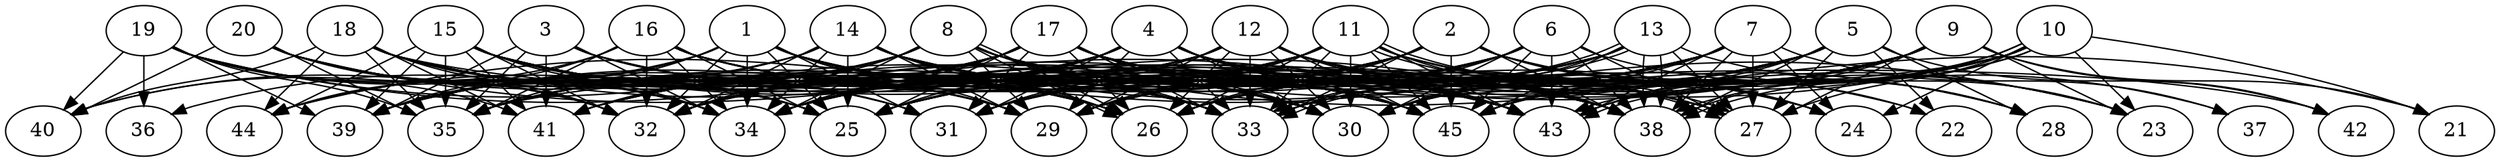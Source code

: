 // DAG automatically generated by daggen at Thu Oct  3 14:07:23 2019
// ./daggen --dot -n 45 --ccr 0.4 --fat 0.9 --regular 0.5 --density 0.9 --mindata 5242880 --maxdata 52428800 
digraph G {
  1 [size="20144640", alpha="0.18", expect_size="8057856"] 
  1 -> 25 [size ="8057856"]
  1 -> 26 [size ="8057856"]
  1 -> 27 [size ="8057856"]
  1 -> 29 [size ="8057856"]
  1 -> 30 [size ="8057856"]
  1 -> 31 [size ="8057856"]
  1 -> 32 [size ="8057856"]
  1 -> 34 [size ="8057856"]
  1 -> 35 [size ="8057856"]
  1 -> 38 [size ="8057856"]
  1 -> 39 [size ="8057856"]
  1 -> 40 [size ="8057856"]
  1 -> 45 [size ="8057856"]
  2 [size="101634560", alpha="0.03", expect_size="40653824"] 
  2 -> 22 [size ="40653824"]
  2 -> 24 [size ="40653824"]
  2 -> 26 [size ="40653824"]
  2 -> 28 [size ="40653824"]
  2 -> 29 [size ="40653824"]
  2 -> 31 [size ="40653824"]
  2 -> 32 [size ="40653824"]
  2 -> 33 [size ="40653824"]
  2 -> 34 [size ="40653824"]
  2 -> 35 [size ="40653824"]
  2 -> 37 [size ="40653824"]
  2 -> 38 [size ="40653824"]
  2 -> 41 [size ="40653824"]
  2 -> 45 [size ="40653824"]
  3 [size="54586880", alpha="0.09", expect_size="21834752"] 
  3 -> 29 [size ="21834752"]
  3 -> 33 [size ="21834752"]
  3 -> 34 [size ="21834752"]
  3 -> 35 [size ="21834752"]
  3 -> 38 [size ="21834752"]
  3 -> 39 [size ="21834752"]
  3 -> 41 [size ="21834752"]
  3 -> 45 [size ="21834752"]
  4 [size="107947520", alpha="0.00", expect_size="43179008"] 
  4 -> 25 [size ="43179008"]
  4 -> 27 [size ="43179008"]
  4 -> 28 [size ="43179008"]
  4 -> 29 [size ="43179008"]
  4 -> 30 [size ="43179008"]
  4 -> 31 [size ="43179008"]
  4 -> 32 [size ="43179008"]
  4 -> 33 [size ="43179008"]
  4 -> 34 [size ="43179008"]
  4 -> 35 [size ="43179008"]
  4 -> 38 [size ="43179008"]
  4 -> 39 [size ="43179008"]
  4 -> 43 [size ="43179008"]
  4 -> 45 [size ="43179008"]
  5 [size="121208320", alpha="0.15", expect_size="48483328"] 
  5 -> 22 [size ="48483328"]
  5 -> 25 [size ="48483328"]
  5 -> 26 [size ="48483328"]
  5 -> 27 [size ="48483328"]
  5 -> 28 [size ="48483328"]
  5 -> 29 [size ="48483328"]
  5 -> 30 [size ="48483328"]
  5 -> 32 [size ="48483328"]
  5 -> 33 [size ="48483328"]
  5 -> 34 [size ="48483328"]
  5 -> 38 [size ="48483328"]
  5 -> 42 [size ="48483328"]
  5 -> 43 [size ="48483328"]
  5 -> 45 [size ="48483328"]
  6 [size="122073600", alpha="0.16", expect_size="48829440"] 
  6 -> 26 [size ="48829440"]
  6 -> 27 [size ="48829440"]
  6 -> 28 [size ="48829440"]
  6 -> 29 [size ="48829440"]
  6 -> 30 [size ="48829440"]
  6 -> 31 [size ="48829440"]
  6 -> 33 [size ="48829440"]
  6 -> 34 [size ="48829440"]
  6 -> 38 [size ="48829440"]
  6 -> 41 [size ="48829440"]
  6 -> 43 [size ="48829440"]
  6 -> 45 [size ="48829440"]
  7 [size="95365120", alpha="0.17", expect_size="38146048"] 
  7 -> 24 [size ="38146048"]
  7 -> 25 [size ="38146048"]
  7 -> 26 [size ="38146048"]
  7 -> 27 [size ="38146048"]
  7 -> 29 [size ="38146048"]
  7 -> 30 [size ="38146048"]
  7 -> 31 [size ="38146048"]
  7 -> 37 [size ="38146048"]
  7 -> 38 [size ="38146048"]
  7 -> 41 [size ="38146048"]
  7 -> 43 [size ="38146048"]
  7 -> 45 [size ="38146048"]
  8 [size="18196480", alpha="0.16", expect_size="7278592"] 
  8 -> 21 [size ="7278592"]
  8 -> 26 [size ="7278592"]
  8 -> 26 [size ="7278592"]
  8 -> 27 [size ="7278592"]
  8 -> 29 [size ="7278592"]
  8 -> 30 [size ="7278592"]
  8 -> 32 [size ="7278592"]
  8 -> 33 [size ="7278592"]
  8 -> 34 [size ="7278592"]
  8 -> 35 [size ="7278592"]
  8 -> 36 [size ="7278592"]
  8 -> 38 [size ="7278592"]
  8 -> 39 [size ="7278592"]
  8 -> 41 [size ="7278592"]
  8 -> 45 [size ="7278592"]
  9 [size="66114560", alpha="0.16", expect_size="26445824"] 
  9 -> 21 [size ="26445824"]
  9 -> 23 [size ="26445824"]
  9 -> 25 [size ="26445824"]
  9 -> 27 [size ="26445824"]
  9 -> 30 [size ="26445824"]
  9 -> 31 [size ="26445824"]
  9 -> 32 [size ="26445824"]
  9 -> 33 [size ="26445824"]
  9 -> 34 [size ="26445824"]
  9 -> 38 [size ="26445824"]
  9 -> 42 [size ="26445824"]
  9 -> 43 [size ="26445824"]
  9 -> 45 [size ="26445824"]
  10 [size="73597440", alpha="0.20", expect_size="29438976"] 
  10 -> 21 [size ="29438976"]
  10 -> 23 [size ="29438976"]
  10 -> 24 [size ="29438976"]
  10 -> 25 [size ="29438976"]
  10 -> 26 [size ="29438976"]
  10 -> 27 [size ="29438976"]
  10 -> 30 [size ="29438976"]
  10 -> 35 [size ="29438976"]
  10 -> 38 [size ="29438976"]
  10 -> 38 [size ="29438976"]
  10 -> 43 [size ="29438976"]
  10 -> 43 [size ="29438976"]
  10 -> 45 [size ="29438976"]
  11 [size="51665920", alpha="0.17", expect_size="20666368"] 
  11 -> 23 [size ="20666368"]
  11 -> 24 [size ="20666368"]
  11 -> 25 [size ="20666368"]
  11 -> 26 [size ="20666368"]
  11 -> 27 [size ="20666368"]
  11 -> 27 [size ="20666368"]
  11 -> 29 [size ="20666368"]
  11 -> 30 [size ="20666368"]
  11 -> 31 [size ="20666368"]
  11 -> 32 [size ="20666368"]
  11 -> 33 [size ="20666368"]
  11 -> 35 [size ="20666368"]
  11 -> 38 [size ="20666368"]
  11 -> 39 [size ="20666368"]
  11 -> 43 [size ="20666368"]
  11 -> 45 [size ="20666368"]
  12 [size="42170880", alpha="0.04", expect_size="16868352"] 
  12 -> 23 [size ="16868352"]
  12 -> 26 [size ="16868352"]
  12 -> 27 [size ="16868352"]
  12 -> 29 [size ="16868352"]
  12 -> 30 [size ="16868352"]
  12 -> 31 [size ="16868352"]
  12 -> 33 [size ="16868352"]
  12 -> 34 [size ="16868352"]
  12 -> 35 [size ="16868352"]
  12 -> 38 [size ="16868352"]
  12 -> 39 [size ="16868352"]
  12 -> 43 [size ="16868352"]
  12 -> 45 [size ="16868352"]
  13 [size="61923840", alpha="0.07", expect_size="24769536"] 
  13 -> 23 [size ="24769536"]
  13 -> 26 [size ="24769536"]
  13 -> 27 [size ="24769536"]
  13 -> 29 [size ="24769536"]
  13 -> 30 [size ="24769536"]
  13 -> 33 [size ="24769536"]
  13 -> 33 [size ="24769536"]
  13 -> 34 [size ="24769536"]
  13 -> 38 [size ="24769536"]
  13 -> 38 [size ="24769536"]
  13 -> 44 [size ="24769536"]
  13 -> 45 [size ="24769536"]
  14 [size="117578240", alpha="0.13", expect_size="47031296"] 
  14 -> 23 [size ="47031296"]
  14 -> 24 [size ="47031296"]
  14 -> 25 [size ="47031296"]
  14 -> 26 [size ="47031296"]
  14 -> 27 [size ="47031296"]
  14 -> 29 [size ="47031296"]
  14 -> 32 [size ="47031296"]
  14 -> 33 [size ="47031296"]
  14 -> 34 [size ="47031296"]
  14 -> 39 [size ="47031296"]
  14 -> 40 [size ="47031296"]
  14 -> 44 [size ="47031296"]
  14 -> 45 [size ="47031296"]
  15 [size="118328320", alpha="0.08", expect_size="47331328"] 
  15 -> 25 [size ="47331328"]
  15 -> 26 [size ="47331328"]
  15 -> 30 [size ="47331328"]
  15 -> 31 [size ="47331328"]
  15 -> 32 [size ="47331328"]
  15 -> 33 [size ="47331328"]
  15 -> 34 [size ="47331328"]
  15 -> 35 [size ="47331328"]
  15 -> 39 [size ="47331328"]
  15 -> 41 [size ="47331328"]
  15 -> 43 [size ="47331328"]
  15 -> 44 [size ="47331328"]
  15 -> 45 [size ="47331328"]
  16 [size="88750080", alpha="0.07", expect_size="35500032"] 
  16 -> 25 [size ="35500032"]
  16 -> 30 [size ="35500032"]
  16 -> 32 [size ="35500032"]
  16 -> 33 [size ="35500032"]
  16 -> 34 [size ="35500032"]
  16 -> 35 [size ="35500032"]
  16 -> 38 [size ="35500032"]
  16 -> 39 [size ="35500032"]
  16 -> 43 [size ="35500032"]
  16 -> 44 [size ="35500032"]
  16 -> 45 [size ="35500032"]
  17 [size="63498240", alpha="0.16", expect_size="25399296"] 
  17 -> 22 [size ="25399296"]
  17 -> 24 [size ="25399296"]
  17 -> 25 [size ="25399296"]
  17 -> 26 [size ="25399296"]
  17 -> 27 [size ="25399296"]
  17 -> 30 [size ="25399296"]
  17 -> 31 [size ="25399296"]
  17 -> 32 [size ="25399296"]
  17 -> 33 [size ="25399296"]
  17 -> 34 [size ="25399296"]
  17 -> 35 [size ="25399296"]
  17 -> 38 [size ="25399296"]
  17 -> 39 [size ="25399296"]
  17 -> 41 [size ="25399296"]
  17 -> 43 [size ="25399296"]
  17 -> 44 [size ="25399296"]
  18 [size="44032000", alpha="0.12", expect_size="17612800"] 
  18 -> 25 [size ="17612800"]
  18 -> 26 [size ="17612800"]
  18 -> 29 [size ="17612800"]
  18 -> 31 [size ="17612800"]
  18 -> 32 [size ="17612800"]
  18 -> 33 [size ="17612800"]
  18 -> 34 [size ="17612800"]
  18 -> 35 [size ="17612800"]
  18 -> 40 [size ="17612800"]
  18 -> 41 [size ="17612800"]
  18 -> 42 [size ="17612800"]
  18 -> 43 [size ="17612800"]
  18 -> 44 [size ="17612800"]
  19 [size="22187520", alpha="0.20", expect_size="8875008"] 
  19 -> 25 [size ="8875008"]
  19 -> 30 [size ="8875008"]
  19 -> 32 [size ="8875008"]
  19 -> 34 [size ="8875008"]
  19 -> 35 [size ="8875008"]
  19 -> 36 [size ="8875008"]
  19 -> 39 [size ="8875008"]
  19 -> 40 [size ="8875008"]
  19 -> 41 [size ="8875008"]
  19 -> 43 [size ="8875008"]
  20 [size="118356480", alpha="0.01", expect_size="47342592"] 
  20 -> 25 [size ="47342592"]
  20 -> 26 [size ="47342592"]
  20 -> 29 [size ="47342592"]
  20 -> 31 [size ="47342592"]
  20 -> 32 [size ="47342592"]
  20 -> 34 [size ="47342592"]
  20 -> 35 [size ="47342592"]
  20 -> 38 [size ="47342592"]
  20 -> 40 [size ="47342592"]
  21 [size="117905920", alpha="0.04", expect_size="47162368"] 
  22 [size="102548480", alpha="0.02", expect_size="41019392"] 
  23 [size="123484160", alpha="0.07", expect_size="49393664"] 
  24 [size="44902400", alpha="0.08", expect_size="17960960"] 
  25 [size="122775040", alpha="0.07", expect_size="49110016"] 
  26 [size="49280000", alpha="0.05", expect_size="19712000"] 
  27 [size="93327360", alpha="0.17", expect_size="37330944"] 
  28 [size="69288960", alpha="0.09", expect_size="27715584"] 
  29 [size="19368960", alpha="0.11", expect_size="7747584"] 
  30 [size="16616960", alpha="0.03", expect_size="6646784"] 
  31 [size="23782400", alpha="0.01", expect_size="9512960"] 
  32 [size="47900160", alpha="0.05", expect_size="19160064"] 
  33 [size="59532800", alpha="0.16", expect_size="23813120"] 
  34 [size="100165120", alpha="0.05", expect_size="40066048"] 
  35 [size="28707840", alpha="0.13", expect_size="11483136"] 
  36 [size="71226880", alpha="0.13", expect_size="28490752"] 
  37 [size="100759040", alpha="0.01", expect_size="40303616"] 
  38 [size="81602560", alpha="0.15", expect_size="32641024"] 
  39 [size="18844160", alpha="0.10", expect_size="7537664"] 
  40 [size="83461120", alpha="0.03", expect_size="33384448"] 
  41 [size="100011520", alpha="0.14", expect_size="40004608"] 
  42 [size="107054080", alpha="0.00", expect_size="42821632"] 
  43 [size="15692800", alpha="0.05", expect_size="6277120"] 
  44 [size="110673920", alpha="0.15", expect_size="44269568"] 
  45 [size="24611840", alpha="0.04", expect_size="9844736"] 
}
